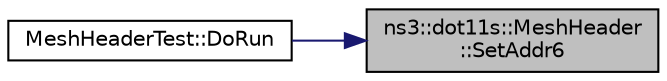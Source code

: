 digraph "ns3::dot11s::MeshHeader::SetAddr6"
{
 // LATEX_PDF_SIZE
  edge [fontname="Helvetica",fontsize="10",labelfontname="Helvetica",labelfontsize="10"];
  node [fontname="Helvetica",fontsize="10",shape=record];
  rankdir="RL";
  Node1 [label="ns3::dot11s::MeshHeader\l::SetAddr6",height=0.2,width=0.4,color="black", fillcolor="grey75", style="filled", fontcolor="black",tooltip="Set extended address 6."];
  Node1 -> Node2 [dir="back",color="midnightblue",fontsize="10",style="solid",fontname="Helvetica"];
  Node2 [label="MeshHeaderTest::DoRun",height=0.2,width=0.4,color="black", fillcolor="white", style="filled",URL="$struct_mesh_header_test.html#a0e2f9fd40d75a0a955e2c90658735316",tooltip="Implementation to actually run this TestCase."];
}

